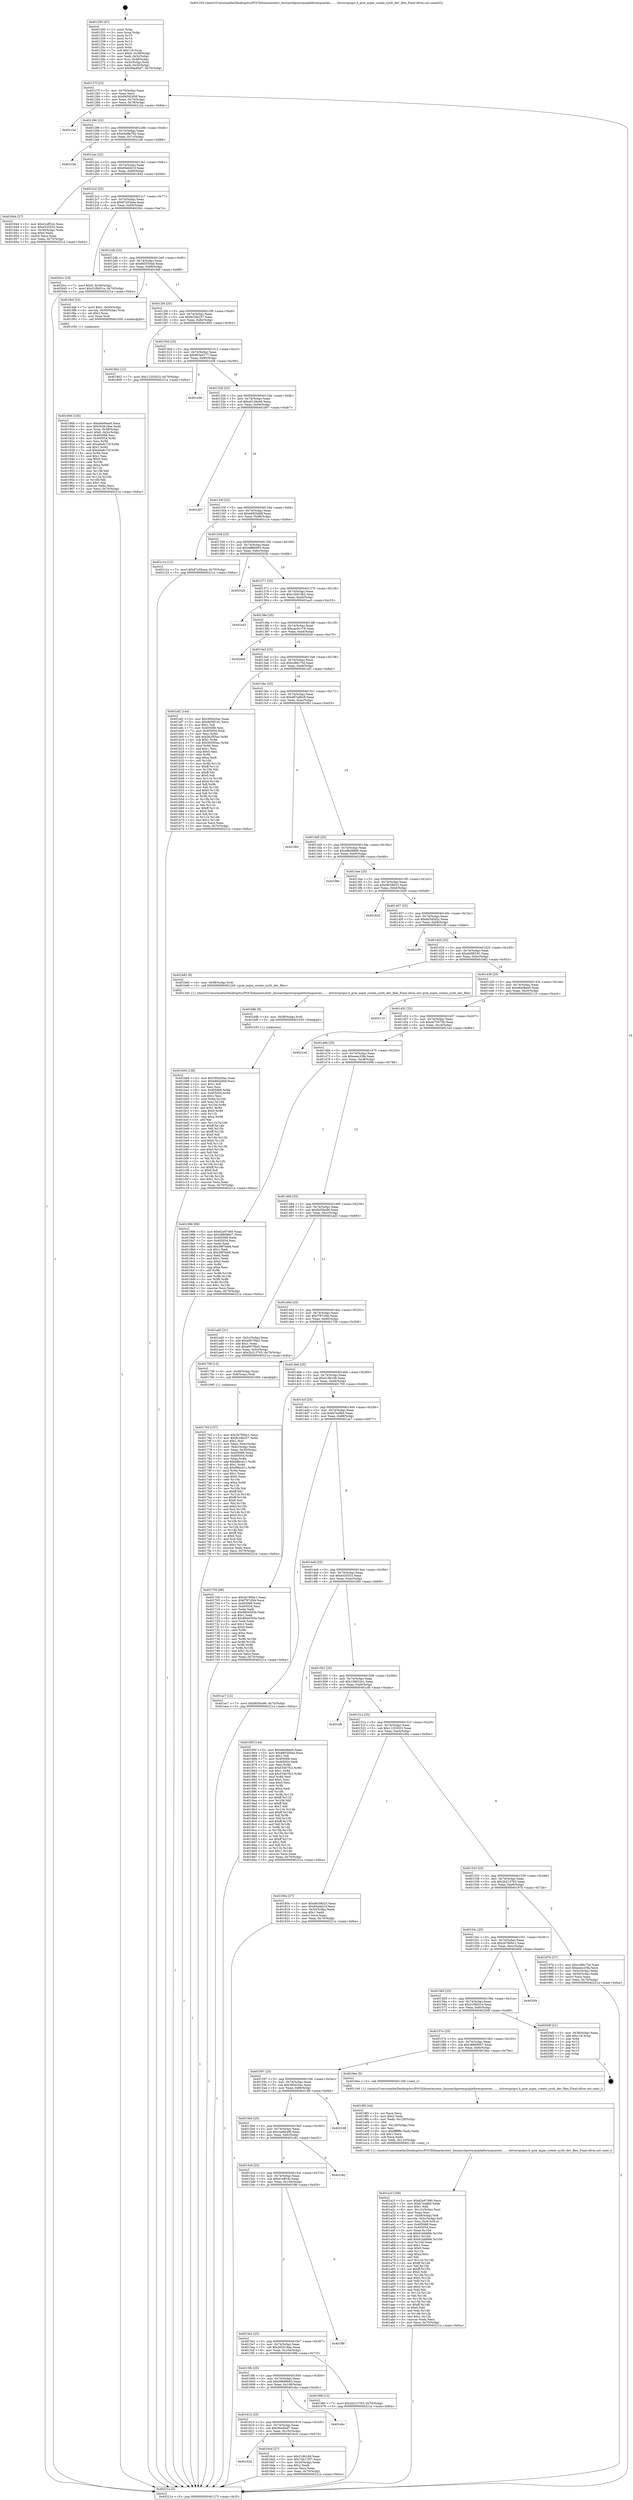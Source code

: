 digraph "0x401250" {
  label = "0x401250 (/mnt/c/Users/mathe/Desktop/tcc/POCII/binaries/extr_linuxarchpowerpcplatformspseries........driverspcipci.h_pcie_aspm_create_sysfs_dev_files_Final-ollvm.out::main(0))"
  labelloc = "t"
  node[shape=record]

  Entry [label="",width=0.3,height=0.3,shape=circle,fillcolor=black,style=filled]
  "0x40127f" [label="{
     0x40127f [23]\l
     | [instrs]\l
     &nbsp;&nbsp;0x40127f \<+3\>: mov -0x70(%rbp),%eax\l
     &nbsp;&nbsp;0x401282 \<+2\>: mov %eax,%ecx\l
     &nbsp;&nbsp;0x401284 \<+6\>: sub $0x84592458,%ecx\l
     &nbsp;&nbsp;0x40128a \<+3\>: mov %eax,-0x74(%rbp)\l
     &nbsp;&nbsp;0x40128d \<+3\>: mov %ecx,-0x78(%rbp)\l
     &nbsp;&nbsp;0x401290 \<+6\>: je 0000000000401c2a \<main+0x9da\>\l
  }"]
  "0x401c2a" [label="{
     0x401c2a\l
  }", style=dashed]
  "0x401296" [label="{
     0x401296 [22]\l
     | [instrs]\l
     &nbsp;&nbsp;0x401296 \<+5\>: jmp 000000000040129b \<main+0x4b\>\l
     &nbsp;&nbsp;0x40129b \<+3\>: mov -0x74(%rbp),%eax\l
     &nbsp;&nbsp;0x40129e \<+5\>: sub $0x84d8e762,%eax\l
     &nbsp;&nbsp;0x4012a3 \<+3\>: mov %eax,-0x7c(%rbp)\l
     &nbsp;&nbsp;0x4012a6 \<+6\>: je 00000000004021b6 \<main+0xf66\>\l
  }"]
  Exit [label="",width=0.3,height=0.3,shape=circle,fillcolor=black,style=filled,peripheries=2]
  "0x4021b6" [label="{
     0x4021b6\l
  }", style=dashed]
  "0x4012ac" [label="{
     0x4012ac [22]\l
     | [instrs]\l
     &nbsp;&nbsp;0x4012ac \<+5\>: jmp 00000000004012b1 \<main+0x61\>\l
     &nbsp;&nbsp;0x4012b1 \<+3\>: mov -0x74(%rbp),%eax\l
     &nbsp;&nbsp;0x4012b4 \<+5\>: sub $0x85edd21f,%eax\l
     &nbsp;&nbsp;0x4012b9 \<+3\>: mov %eax,-0x80(%rbp)\l
     &nbsp;&nbsp;0x4012bc \<+6\>: je 0000000000401844 \<main+0x5f4\>\l
  }"]
  "0x401b94" [label="{
     0x401b94 [138]\l
     | [instrs]\l
     &nbsp;&nbsp;0x401b94 \<+5\>: mov $0x395e20ac,%eax\l
     &nbsp;&nbsp;0x401b99 \<+5\>: mov $0xb682b8df,%ecx\l
     &nbsp;&nbsp;0x401b9e \<+2\>: mov $0x1,%dl\l
     &nbsp;&nbsp;0x401ba0 \<+2\>: xor %esi,%esi\l
     &nbsp;&nbsp;0x401ba2 \<+8\>: mov 0x405068,%r8d\l
     &nbsp;&nbsp;0x401baa \<+8\>: mov 0x405054,%r9d\l
     &nbsp;&nbsp;0x401bb2 \<+3\>: sub $0x1,%esi\l
     &nbsp;&nbsp;0x401bb5 \<+3\>: mov %r8d,%r10d\l
     &nbsp;&nbsp;0x401bb8 \<+3\>: add %esi,%r10d\l
     &nbsp;&nbsp;0x401bbb \<+4\>: imul %r10d,%r8d\l
     &nbsp;&nbsp;0x401bbf \<+4\>: and $0x1,%r8d\l
     &nbsp;&nbsp;0x401bc3 \<+4\>: cmp $0x0,%r8d\l
     &nbsp;&nbsp;0x401bc7 \<+4\>: sete %r11b\l
     &nbsp;&nbsp;0x401bcb \<+4\>: cmp $0xa,%r9d\l
     &nbsp;&nbsp;0x401bcf \<+3\>: setl %bl\l
     &nbsp;&nbsp;0x401bd2 \<+3\>: mov %r11b,%r14b\l
     &nbsp;&nbsp;0x401bd5 \<+4\>: xor $0xff,%r14b\l
     &nbsp;&nbsp;0x401bd9 \<+3\>: mov %bl,%r15b\l
     &nbsp;&nbsp;0x401bdc \<+4\>: xor $0xff,%r15b\l
     &nbsp;&nbsp;0x401be0 \<+3\>: xor $0x0,%dl\l
     &nbsp;&nbsp;0x401be3 \<+3\>: mov %r14b,%r12b\l
     &nbsp;&nbsp;0x401be6 \<+4\>: and $0x0,%r12b\l
     &nbsp;&nbsp;0x401bea \<+3\>: and %dl,%r11b\l
     &nbsp;&nbsp;0x401bed \<+3\>: mov %r15b,%r13b\l
     &nbsp;&nbsp;0x401bf0 \<+4\>: and $0x0,%r13b\l
     &nbsp;&nbsp;0x401bf4 \<+2\>: and %dl,%bl\l
     &nbsp;&nbsp;0x401bf6 \<+3\>: or %r11b,%r12b\l
     &nbsp;&nbsp;0x401bf9 \<+3\>: or %bl,%r13b\l
     &nbsp;&nbsp;0x401bfc \<+3\>: xor %r13b,%r12b\l
     &nbsp;&nbsp;0x401bff \<+3\>: or %r15b,%r14b\l
     &nbsp;&nbsp;0x401c02 \<+4\>: xor $0xff,%r14b\l
     &nbsp;&nbsp;0x401c06 \<+3\>: or $0x0,%dl\l
     &nbsp;&nbsp;0x401c09 \<+3\>: and %dl,%r14b\l
     &nbsp;&nbsp;0x401c0c \<+3\>: or %r14b,%r12b\l
     &nbsp;&nbsp;0x401c0f \<+4\>: test $0x1,%r12b\l
     &nbsp;&nbsp;0x401c13 \<+3\>: cmovne %ecx,%eax\l
     &nbsp;&nbsp;0x401c16 \<+3\>: mov %eax,-0x70(%rbp)\l
     &nbsp;&nbsp;0x401c19 \<+5\>: jmp 000000000040221a \<main+0xfca\>\l
  }"]
  "0x401844" [label="{
     0x401844 [27]\l
     | [instrs]\l
     &nbsp;&nbsp;0x401844 \<+5\>: mov $0x41eff1dc,%eax\l
     &nbsp;&nbsp;0x401849 \<+5\>: mov $0xe535553,%ecx\l
     &nbsp;&nbsp;0x40184e \<+3\>: mov -0x30(%rbp),%edx\l
     &nbsp;&nbsp;0x401851 \<+3\>: cmp $0x0,%edx\l
     &nbsp;&nbsp;0x401854 \<+3\>: cmove %ecx,%eax\l
     &nbsp;&nbsp;0x401857 \<+3\>: mov %eax,-0x70(%rbp)\l
     &nbsp;&nbsp;0x40185a \<+5\>: jmp 000000000040221a \<main+0xfca\>\l
  }"]
  "0x4012c2" [label="{
     0x4012c2 [25]\l
     | [instrs]\l
     &nbsp;&nbsp;0x4012c2 \<+5\>: jmp 00000000004012c7 \<main+0x77\>\l
     &nbsp;&nbsp;0x4012c7 \<+3\>: mov -0x74(%rbp),%eax\l
     &nbsp;&nbsp;0x4012ca \<+5\>: sub $0x87a55aea,%eax\l
     &nbsp;&nbsp;0x4012cf \<+6\>: mov %eax,-0x84(%rbp)\l
     &nbsp;&nbsp;0x4012d5 \<+6\>: je 00000000004020cc \<main+0xe7c\>\l
  }"]
  "0x401b8b" [label="{
     0x401b8b [9]\l
     | [instrs]\l
     &nbsp;&nbsp;0x401b8b \<+4\>: mov -0x58(%rbp),%rdi\l
     &nbsp;&nbsp;0x401b8f \<+5\>: call 0000000000401030 \<free@plt\>\l
     | [calls]\l
     &nbsp;&nbsp;0x401030 \{1\} (unknown)\l
  }"]
  "0x4020cc" [label="{
     0x4020cc [19]\l
     | [instrs]\l
     &nbsp;&nbsp;0x4020cc \<+7\>: movl $0x0,-0x38(%rbp)\l
     &nbsp;&nbsp;0x4020d3 \<+7\>: movl $0x31f9d31e,-0x70(%rbp)\l
     &nbsp;&nbsp;0x4020da \<+5\>: jmp 000000000040221a \<main+0xfca\>\l
  }"]
  "0x4012db" [label="{
     0x4012db [25]\l
     | [instrs]\l
     &nbsp;&nbsp;0x4012db \<+5\>: jmp 00000000004012e0 \<main+0x90\>\l
     &nbsp;&nbsp;0x4012e0 \<+3\>: mov -0x74(%rbp),%eax\l
     &nbsp;&nbsp;0x4012e3 \<+5\>: sub $0x885550ad,%eax\l
     &nbsp;&nbsp;0x4012e8 \<+6\>: mov %eax,-0x88(%rbp)\l
     &nbsp;&nbsp;0x4012ee \<+6\>: je 00000000004018ef \<main+0x69f\>\l
  }"]
  "0x401a1f" [label="{
     0x401a1f [168]\l
     | [instrs]\l
     &nbsp;&nbsp;0x401a1f \<+5\>: mov $0x62e97460,%ecx\l
     &nbsp;&nbsp;0x401a24 \<+5\>: mov $0xb7ea8b0,%edx\l
     &nbsp;&nbsp;0x401a29 \<+3\>: mov $0x1,%dil\l
     &nbsp;&nbsp;0x401a2c \<+6\>: mov -0x12c(%rbp),%esi\l
     &nbsp;&nbsp;0x401a32 \<+3\>: imul %eax,%esi\l
     &nbsp;&nbsp;0x401a35 \<+4\>: mov -0x58(%rbp),%r8\l
     &nbsp;&nbsp;0x401a39 \<+4\>: movslq -0x5c(%rbp),%r9\l
     &nbsp;&nbsp;0x401a3d \<+4\>: mov %esi,(%r8,%r9,4)\l
     &nbsp;&nbsp;0x401a41 \<+7\>: mov 0x405068,%eax\l
     &nbsp;&nbsp;0x401a48 \<+7\>: mov 0x405054,%esi\l
     &nbsp;&nbsp;0x401a4f \<+3\>: mov %eax,%r10d\l
     &nbsp;&nbsp;0x401a52 \<+7\>: sub $0x61bbfd6b,%r10d\l
     &nbsp;&nbsp;0x401a59 \<+4\>: sub $0x1,%r10d\l
     &nbsp;&nbsp;0x401a5d \<+7\>: add $0x61bbfd6b,%r10d\l
     &nbsp;&nbsp;0x401a64 \<+4\>: imul %r10d,%eax\l
     &nbsp;&nbsp;0x401a68 \<+3\>: and $0x1,%eax\l
     &nbsp;&nbsp;0x401a6b \<+3\>: cmp $0x0,%eax\l
     &nbsp;&nbsp;0x401a6e \<+4\>: sete %r11b\l
     &nbsp;&nbsp;0x401a72 \<+3\>: cmp $0xa,%esi\l
     &nbsp;&nbsp;0x401a75 \<+3\>: setl %bl\l
     &nbsp;&nbsp;0x401a78 \<+3\>: mov %r11b,%r14b\l
     &nbsp;&nbsp;0x401a7b \<+4\>: xor $0xff,%r14b\l
     &nbsp;&nbsp;0x401a7f \<+3\>: mov %bl,%r15b\l
     &nbsp;&nbsp;0x401a82 \<+4\>: xor $0xff,%r15b\l
     &nbsp;&nbsp;0x401a86 \<+4\>: xor $0x0,%dil\l
     &nbsp;&nbsp;0x401a8a \<+3\>: mov %r14b,%r12b\l
     &nbsp;&nbsp;0x401a8d \<+4\>: and $0x0,%r12b\l
     &nbsp;&nbsp;0x401a91 \<+3\>: and %dil,%r11b\l
     &nbsp;&nbsp;0x401a94 \<+3\>: mov %r15b,%r13b\l
     &nbsp;&nbsp;0x401a97 \<+4\>: and $0x0,%r13b\l
     &nbsp;&nbsp;0x401a9b \<+3\>: and %dil,%bl\l
     &nbsp;&nbsp;0x401a9e \<+3\>: or %r11b,%r12b\l
     &nbsp;&nbsp;0x401aa1 \<+3\>: or %bl,%r13b\l
     &nbsp;&nbsp;0x401aa4 \<+3\>: xor %r13b,%r12b\l
     &nbsp;&nbsp;0x401aa7 \<+3\>: or %r15b,%r14b\l
     &nbsp;&nbsp;0x401aaa \<+4\>: xor $0xff,%r14b\l
     &nbsp;&nbsp;0x401aae \<+4\>: or $0x0,%dil\l
     &nbsp;&nbsp;0x401ab2 \<+3\>: and %dil,%r14b\l
     &nbsp;&nbsp;0x401ab5 \<+3\>: or %r14b,%r12b\l
     &nbsp;&nbsp;0x401ab8 \<+4\>: test $0x1,%r12b\l
     &nbsp;&nbsp;0x401abc \<+3\>: cmovne %edx,%ecx\l
     &nbsp;&nbsp;0x401abf \<+3\>: mov %ecx,-0x70(%rbp)\l
     &nbsp;&nbsp;0x401ac2 \<+5\>: jmp 000000000040221a \<main+0xfca\>\l
  }"]
  "0x4018ef" [label="{
     0x4018ef [23]\l
     | [instrs]\l
     &nbsp;&nbsp;0x4018ef \<+7\>: movl $0x1,-0x50(%rbp)\l
     &nbsp;&nbsp;0x4018f6 \<+4\>: movslq -0x50(%rbp),%rax\l
     &nbsp;&nbsp;0x4018fa \<+4\>: shl $0x2,%rax\l
     &nbsp;&nbsp;0x4018fe \<+3\>: mov %rax,%rdi\l
     &nbsp;&nbsp;0x401901 \<+5\>: call 0000000000401050 \<malloc@plt\>\l
     | [calls]\l
     &nbsp;&nbsp;0x401050 \{1\} (unknown)\l
  }"]
  "0x4012f4" [label="{
     0x4012f4 [25]\l
     | [instrs]\l
     &nbsp;&nbsp;0x4012f4 \<+5\>: jmp 00000000004012f9 \<main+0xa9\>\l
     &nbsp;&nbsp;0x4012f9 \<+3\>: mov -0x74(%rbp),%eax\l
     &nbsp;&nbsp;0x4012fc \<+5\>: sub $0x8c28e257,%eax\l
     &nbsp;&nbsp;0x401301 \<+6\>: mov %eax,-0x8c(%rbp)\l
     &nbsp;&nbsp;0x401307 \<+6\>: je 0000000000401802 \<main+0x5b2\>\l
  }"]
  "0x4019f3" [label="{
     0x4019f3 [44]\l
     | [instrs]\l
     &nbsp;&nbsp;0x4019f3 \<+2\>: xor %ecx,%ecx\l
     &nbsp;&nbsp;0x4019f5 \<+5\>: mov $0x2,%edx\l
     &nbsp;&nbsp;0x4019fa \<+6\>: mov %edx,-0x128(%rbp)\l
     &nbsp;&nbsp;0x401a00 \<+1\>: cltd\l
     &nbsp;&nbsp;0x401a01 \<+6\>: mov -0x128(%rbp),%esi\l
     &nbsp;&nbsp;0x401a07 \<+2\>: idiv %esi\l
     &nbsp;&nbsp;0x401a09 \<+6\>: imul $0xfffffffe,%edx,%edx\l
     &nbsp;&nbsp;0x401a0f \<+3\>: sub $0x1,%ecx\l
     &nbsp;&nbsp;0x401a12 \<+2\>: sub %ecx,%edx\l
     &nbsp;&nbsp;0x401a14 \<+6\>: mov %edx,-0x12c(%rbp)\l
     &nbsp;&nbsp;0x401a1a \<+5\>: call 0000000000401160 \<next_i\>\l
     | [calls]\l
     &nbsp;&nbsp;0x401160 \{1\} (/mnt/c/Users/mathe/Desktop/tcc/POCII/binaries/extr_linuxarchpowerpcplatformspseries........driverspcipci.h_pcie_aspm_create_sysfs_dev_files_Final-ollvm.out::next_i)\l
  }"]
  "0x401802" [label="{
     0x401802 [12]\l
     | [instrs]\l
     &nbsp;&nbsp;0x401802 \<+7\>: movl $0x11203023,-0x70(%rbp)\l
     &nbsp;&nbsp;0x401809 \<+5\>: jmp 000000000040221a \<main+0xfca\>\l
  }"]
  "0x40130d" [label="{
     0x40130d [25]\l
     | [instrs]\l
     &nbsp;&nbsp;0x40130d \<+5\>: jmp 0000000000401312 \<main+0xc2\>\l
     &nbsp;&nbsp;0x401312 \<+3\>: mov -0x74(%rbp),%eax\l
     &nbsp;&nbsp;0x401315 \<+5\>: sub $0x903a0177,%eax\l
     &nbsp;&nbsp;0x40131a \<+6\>: mov %eax,-0x90(%rbp)\l
     &nbsp;&nbsp;0x401320 \<+6\>: je 0000000000401e56 \<main+0xc06\>\l
  }"]
  "0x401906" [label="{
     0x401906 [105]\l
     | [instrs]\l
     &nbsp;&nbsp;0x401906 \<+5\>: mov $0xe6e06ee0,%ecx\l
     &nbsp;&nbsp;0x40190b \<+5\>: mov $0x502b18ee,%edx\l
     &nbsp;&nbsp;0x401910 \<+4\>: mov %rax,-0x58(%rbp)\l
     &nbsp;&nbsp;0x401914 \<+7\>: movl $0x0,-0x5c(%rbp)\l
     &nbsp;&nbsp;0x40191b \<+7\>: mov 0x405068,%esi\l
     &nbsp;&nbsp;0x401922 \<+8\>: mov 0x405054,%r8d\l
     &nbsp;&nbsp;0x40192a \<+3\>: mov %esi,%r9d\l
     &nbsp;&nbsp;0x40192d \<+7\>: add $0xa0e6c72f,%r9d\l
     &nbsp;&nbsp;0x401934 \<+4\>: sub $0x1,%r9d\l
     &nbsp;&nbsp;0x401938 \<+7\>: sub $0xa0e6c72f,%r9d\l
     &nbsp;&nbsp;0x40193f \<+4\>: imul %r9d,%esi\l
     &nbsp;&nbsp;0x401943 \<+3\>: and $0x1,%esi\l
     &nbsp;&nbsp;0x401946 \<+3\>: cmp $0x0,%esi\l
     &nbsp;&nbsp;0x401949 \<+4\>: sete %r10b\l
     &nbsp;&nbsp;0x40194d \<+4\>: cmp $0xa,%r8d\l
     &nbsp;&nbsp;0x401951 \<+4\>: setl %r11b\l
     &nbsp;&nbsp;0x401955 \<+3\>: mov %r10b,%bl\l
     &nbsp;&nbsp;0x401958 \<+3\>: and %r11b,%bl\l
     &nbsp;&nbsp;0x40195b \<+3\>: xor %r11b,%r10b\l
     &nbsp;&nbsp;0x40195e \<+3\>: or %r10b,%bl\l
     &nbsp;&nbsp;0x401961 \<+3\>: test $0x1,%bl\l
     &nbsp;&nbsp;0x401964 \<+3\>: cmovne %edx,%ecx\l
     &nbsp;&nbsp;0x401967 \<+3\>: mov %ecx,-0x70(%rbp)\l
     &nbsp;&nbsp;0x40196a \<+5\>: jmp 000000000040221a \<main+0xfca\>\l
  }"]
  "0x401e56" [label="{
     0x401e56\l
  }", style=dashed]
  "0x401326" [label="{
     0x401326 [25]\l
     | [instrs]\l
     &nbsp;&nbsp;0x401326 \<+5\>: jmp 000000000040132b \<main+0xdb\>\l
     &nbsp;&nbsp;0x40132b \<+3\>: mov -0x74(%rbp),%eax\l
     &nbsp;&nbsp;0x40132e \<+5\>: sub $0xa0136e46,%eax\l
     &nbsp;&nbsp;0x401333 \<+6\>: mov %eax,-0x94(%rbp)\l
     &nbsp;&nbsp;0x401339 \<+6\>: je 0000000000401d07 \<main+0xab7\>\l
  }"]
  "0x401765" [label="{
     0x401765 [157]\l
     | [instrs]\l
     &nbsp;&nbsp;0x401765 \<+5\>: mov $0x2b780bc1,%ecx\l
     &nbsp;&nbsp;0x40176a \<+5\>: mov $0x8c28e257,%edx\l
     &nbsp;&nbsp;0x40176f \<+3\>: mov $0x1,%sil\l
     &nbsp;&nbsp;0x401772 \<+3\>: mov %eax,-0x4c(%rbp)\l
     &nbsp;&nbsp;0x401775 \<+3\>: mov -0x4c(%rbp),%eax\l
     &nbsp;&nbsp;0x401778 \<+3\>: mov %eax,-0x30(%rbp)\l
     &nbsp;&nbsp;0x40177b \<+7\>: mov 0x405068,%eax\l
     &nbsp;&nbsp;0x401782 \<+8\>: mov 0x405054,%r8d\l
     &nbsp;&nbsp;0x40178a \<+3\>: mov %eax,%r9d\l
     &nbsp;&nbsp;0x40178d \<+7\>: add $0x98bcd11,%r9d\l
     &nbsp;&nbsp;0x401794 \<+4\>: sub $0x1,%r9d\l
     &nbsp;&nbsp;0x401798 \<+7\>: sub $0x98bcd11,%r9d\l
     &nbsp;&nbsp;0x40179f \<+4\>: imul %r9d,%eax\l
     &nbsp;&nbsp;0x4017a3 \<+3\>: and $0x1,%eax\l
     &nbsp;&nbsp;0x4017a6 \<+3\>: cmp $0x0,%eax\l
     &nbsp;&nbsp;0x4017a9 \<+4\>: sete %r10b\l
     &nbsp;&nbsp;0x4017ad \<+4\>: cmp $0xa,%r8d\l
     &nbsp;&nbsp;0x4017b1 \<+4\>: setl %r11b\l
     &nbsp;&nbsp;0x4017b5 \<+3\>: mov %r10b,%bl\l
     &nbsp;&nbsp;0x4017b8 \<+3\>: xor $0xff,%bl\l
     &nbsp;&nbsp;0x4017bb \<+3\>: mov %r11b,%r14b\l
     &nbsp;&nbsp;0x4017be \<+4\>: xor $0xff,%r14b\l
     &nbsp;&nbsp;0x4017c2 \<+4\>: xor $0x0,%sil\l
     &nbsp;&nbsp;0x4017c6 \<+3\>: mov %bl,%r15b\l
     &nbsp;&nbsp;0x4017c9 \<+4\>: and $0x0,%r15b\l
     &nbsp;&nbsp;0x4017cd \<+3\>: and %sil,%r10b\l
     &nbsp;&nbsp;0x4017d0 \<+3\>: mov %r14b,%r12b\l
     &nbsp;&nbsp;0x4017d3 \<+4\>: and $0x0,%r12b\l
     &nbsp;&nbsp;0x4017d7 \<+3\>: and %sil,%r11b\l
     &nbsp;&nbsp;0x4017da \<+3\>: or %r10b,%r15b\l
     &nbsp;&nbsp;0x4017dd \<+3\>: or %r11b,%r12b\l
     &nbsp;&nbsp;0x4017e0 \<+3\>: xor %r12b,%r15b\l
     &nbsp;&nbsp;0x4017e3 \<+3\>: or %r14b,%bl\l
     &nbsp;&nbsp;0x4017e6 \<+3\>: xor $0xff,%bl\l
     &nbsp;&nbsp;0x4017e9 \<+4\>: or $0x0,%sil\l
     &nbsp;&nbsp;0x4017ed \<+3\>: and %sil,%bl\l
     &nbsp;&nbsp;0x4017f0 \<+3\>: or %bl,%r15b\l
     &nbsp;&nbsp;0x4017f3 \<+4\>: test $0x1,%r15b\l
     &nbsp;&nbsp;0x4017f7 \<+3\>: cmovne %edx,%ecx\l
     &nbsp;&nbsp;0x4017fa \<+3\>: mov %ecx,-0x70(%rbp)\l
     &nbsp;&nbsp;0x4017fd \<+5\>: jmp 000000000040221a \<main+0xfca\>\l
  }"]
  "0x401d07" [label="{
     0x401d07\l
  }", style=dashed]
  "0x40133f" [label="{
     0x40133f [25]\l
     | [instrs]\l
     &nbsp;&nbsp;0x40133f \<+5\>: jmp 0000000000401344 \<main+0xf4\>\l
     &nbsp;&nbsp;0x401344 \<+3\>: mov -0x74(%rbp),%eax\l
     &nbsp;&nbsp;0x401347 \<+5\>: sub $0xb682b8df,%eax\l
     &nbsp;&nbsp;0x40134c \<+6\>: mov %eax,-0x98(%rbp)\l
     &nbsp;&nbsp;0x401352 \<+6\>: je 0000000000401c1e \<main+0x9ce\>\l
  }"]
  "0x401250" [label="{
     0x401250 [47]\l
     | [instrs]\l
     &nbsp;&nbsp;0x401250 \<+1\>: push %rbp\l
     &nbsp;&nbsp;0x401251 \<+3\>: mov %rsp,%rbp\l
     &nbsp;&nbsp;0x401254 \<+2\>: push %r15\l
     &nbsp;&nbsp;0x401256 \<+2\>: push %r14\l
     &nbsp;&nbsp;0x401258 \<+2\>: push %r13\l
     &nbsp;&nbsp;0x40125a \<+2\>: push %r12\l
     &nbsp;&nbsp;0x40125c \<+1\>: push %rbx\l
     &nbsp;&nbsp;0x40125d \<+7\>: sub $0x118,%rsp\l
     &nbsp;&nbsp;0x401264 \<+7\>: movl $0x0,-0x38(%rbp)\l
     &nbsp;&nbsp;0x40126b \<+3\>: mov %edi,-0x3c(%rbp)\l
     &nbsp;&nbsp;0x40126e \<+4\>: mov %rsi,-0x48(%rbp)\l
     &nbsp;&nbsp;0x401272 \<+3\>: mov -0x3c(%rbp),%edi\l
     &nbsp;&nbsp;0x401275 \<+3\>: mov %edi,-0x34(%rbp)\l
     &nbsp;&nbsp;0x401278 \<+7\>: movl $0x56ad0af7,-0x70(%rbp)\l
  }"]
  "0x401c1e" [label="{
     0x401c1e [12]\l
     | [instrs]\l
     &nbsp;&nbsp;0x401c1e \<+7\>: movl $0x87a55aea,-0x70(%rbp)\l
     &nbsp;&nbsp;0x401c25 \<+5\>: jmp 000000000040221a \<main+0xfca\>\l
  }"]
  "0x401358" [label="{
     0x401358 [25]\l
     | [instrs]\l
     &nbsp;&nbsp;0x401358 \<+5\>: jmp 000000000040135d \<main+0x10d\>\l
     &nbsp;&nbsp;0x40135d \<+3\>: mov -0x74(%rbp),%eax\l
     &nbsp;&nbsp;0x401360 \<+5\>: sub $0xb8f66905,%eax\l
     &nbsp;&nbsp;0x401365 \<+6\>: mov %eax,-0x9c(%rbp)\l
     &nbsp;&nbsp;0x40136b \<+6\>: je 000000000040202b \<main+0xddb\>\l
  }"]
  "0x40221a" [label="{
     0x40221a [5]\l
     | [instrs]\l
     &nbsp;&nbsp;0x40221a \<+5\>: jmp 000000000040127f \<main+0x2f\>\l
  }"]
  "0x40202b" [label="{
     0x40202b\l
  }", style=dashed]
  "0x401371" [label="{
     0x401371 [25]\l
     | [instrs]\l
     &nbsp;&nbsp;0x401371 \<+5\>: jmp 0000000000401376 \<main+0x126\>\l
     &nbsp;&nbsp;0x401376 \<+3\>: mov -0x74(%rbp),%eax\l
     &nbsp;&nbsp;0x401379 \<+5\>: sub $0xc34915b2,%eax\l
     &nbsp;&nbsp;0x40137e \<+6\>: mov %eax,-0xa0(%rbp)\l
     &nbsp;&nbsp;0x401384 \<+6\>: je 0000000000401ea3 \<main+0xc53\>\l
  }"]
  "0x40162d" [label="{
     0x40162d\l
  }", style=dashed]
  "0x401ea3" [label="{
     0x401ea3\l
  }", style=dashed]
  "0x40138a" [label="{
     0x40138a [25]\l
     | [instrs]\l
     &nbsp;&nbsp;0x40138a \<+5\>: jmp 000000000040138f \<main+0x13f\>\l
     &nbsp;&nbsp;0x40138f \<+3\>: mov -0x74(%rbp),%eax\l
     &nbsp;&nbsp;0x401392 \<+5\>: sub $0xcac91c78,%eax\l
     &nbsp;&nbsp;0x401397 \<+6\>: mov %eax,-0xa4(%rbp)\l
     &nbsp;&nbsp;0x40139d \<+6\>: je 00000000004020c0 \<main+0xe70\>\l
  }"]
  "0x4016cd" [label="{
     0x4016cd [27]\l
     | [instrs]\l
     &nbsp;&nbsp;0x4016cd \<+5\>: mov $0x518b168,%eax\l
     &nbsp;&nbsp;0x4016d2 \<+5\>: mov $0x74b17f37,%ecx\l
     &nbsp;&nbsp;0x4016d7 \<+3\>: mov -0x34(%rbp),%edx\l
     &nbsp;&nbsp;0x4016da \<+3\>: cmp $0x2,%edx\l
     &nbsp;&nbsp;0x4016dd \<+3\>: cmovne %ecx,%eax\l
     &nbsp;&nbsp;0x4016e0 \<+3\>: mov %eax,-0x70(%rbp)\l
     &nbsp;&nbsp;0x4016e3 \<+5\>: jmp 000000000040221a \<main+0xfca\>\l
  }"]
  "0x4020c0" [label="{
     0x4020c0\l
  }", style=dashed]
  "0x4013a3" [label="{
     0x4013a3 [25]\l
     | [instrs]\l
     &nbsp;&nbsp;0x4013a3 \<+5\>: jmp 00000000004013a8 \<main+0x158\>\l
     &nbsp;&nbsp;0x4013a8 \<+3\>: mov -0x74(%rbp),%eax\l
     &nbsp;&nbsp;0x4013ab \<+5\>: sub $0xcc86c75d,%eax\l
     &nbsp;&nbsp;0x4013b0 \<+6\>: mov %eax,-0xa8(%rbp)\l
     &nbsp;&nbsp;0x4013b6 \<+6\>: je 0000000000401af2 \<main+0x8a2\>\l
  }"]
  "0x401614" [label="{
     0x401614 [25]\l
     | [instrs]\l
     &nbsp;&nbsp;0x401614 \<+5\>: jmp 0000000000401619 \<main+0x3c9\>\l
     &nbsp;&nbsp;0x401619 \<+3\>: mov -0x74(%rbp),%eax\l
     &nbsp;&nbsp;0x40161c \<+5\>: sub $0x56ad0af7,%eax\l
     &nbsp;&nbsp;0x401621 \<+6\>: mov %eax,-0x10c(%rbp)\l
     &nbsp;&nbsp;0x401627 \<+6\>: je 00000000004016cd \<main+0x47d\>\l
  }"]
  "0x401af2" [label="{
     0x401af2 [144]\l
     | [instrs]\l
     &nbsp;&nbsp;0x401af2 \<+5\>: mov $0x395e20ac,%eax\l
     &nbsp;&nbsp;0x401af7 \<+5\>: mov $0xde5f0191,%ecx\l
     &nbsp;&nbsp;0x401afc \<+2\>: mov $0x1,%dl\l
     &nbsp;&nbsp;0x401afe \<+7\>: mov 0x405068,%esi\l
     &nbsp;&nbsp;0x401b05 \<+7\>: mov 0x405054,%edi\l
     &nbsp;&nbsp;0x401b0c \<+3\>: mov %esi,%r8d\l
     &nbsp;&nbsp;0x401b0f \<+7\>: add $0x562f55ac,%r8d\l
     &nbsp;&nbsp;0x401b16 \<+4\>: sub $0x1,%r8d\l
     &nbsp;&nbsp;0x401b1a \<+7\>: sub $0x562f55ac,%r8d\l
     &nbsp;&nbsp;0x401b21 \<+4\>: imul %r8d,%esi\l
     &nbsp;&nbsp;0x401b25 \<+3\>: and $0x1,%esi\l
     &nbsp;&nbsp;0x401b28 \<+3\>: cmp $0x0,%esi\l
     &nbsp;&nbsp;0x401b2b \<+4\>: sete %r9b\l
     &nbsp;&nbsp;0x401b2f \<+3\>: cmp $0xa,%edi\l
     &nbsp;&nbsp;0x401b32 \<+4\>: setl %r10b\l
     &nbsp;&nbsp;0x401b36 \<+3\>: mov %r9b,%r11b\l
     &nbsp;&nbsp;0x401b39 \<+4\>: xor $0xff,%r11b\l
     &nbsp;&nbsp;0x401b3d \<+3\>: mov %r10b,%bl\l
     &nbsp;&nbsp;0x401b40 \<+3\>: xor $0xff,%bl\l
     &nbsp;&nbsp;0x401b43 \<+3\>: xor $0x0,%dl\l
     &nbsp;&nbsp;0x401b46 \<+3\>: mov %r11b,%r14b\l
     &nbsp;&nbsp;0x401b49 \<+4\>: and $0x0,%r14b\l
     &nbsp;&nbsp;0x401b4d \<+3\>: and %dl,%r9b\l
     &nbsp;&nbsp;0x401b50 \<+3\>: mov %bl,%r15b\l
     &nbsp;&nbsp;0x401b53 \<+4\>: and $0x0,%r15b\l
     &nbsp;&nbsp;0x401b57 \<+3\>: and %dl,%r10b\l
     &nbsp;&nbsp;0x401b5a \<+3\>: or %r9b,%r14b\l
     &nbsp;&nbsp;0x401b5d \<+3\>: or %r10b,%r15b\l
     &nbsp;&nbsp;0x401b60 \<+3\>: xor %r15b,%r14b\l
     &nbsp;&nbsp;0x401b63 \<+3\>: or %bl,%r11b\l
     &nbsp;&nbsp;0x401b66 \<+4\>: xor $0xff,%r11b\l
     &nbsp;&nbsp;0x401b6a \<+3\>: or $0x0,%dl\l
     &nbsp;&nbsp;0x401b6d \<+3\>: and %dl,%r11b\l
     &nbsp;&nbsp;0x401b70 \<+3\>: or %r11b,%r14b\l
     &nbsp;&nbsp;0x401b73 \<+4\>: test $0x1,%r14b\l
     &nbsp;&nbsp;0x401b77 \<+3\>: cmovne %ecx,%eax\l
     &nbsp;&nbsp;0x401b7a \<+3\>: mov %eax,-0x70(%rbp)\l
     &nbsp;&nbsp;0x401b7d \<+5\>: jmp 000000000040221a \<main+0xfca\>\l
  }"]
  "0x4013bc" [label="{
     0x4013bc [25]\l
     | [instrs]\l
     &nbsp;&nbsp;0x4013bc \<+5\>: jmp 00000000004013c1 \<main+0x171\>\l
     &nbsp;&nbsp;0x4013c1 \<+3\>: mov -0x74(%rbp),%eax\l
     &nbsp;&nbsp;0x4013c4 \<+5\>: sub $0xd87adb28,%eax\l
     &nbsp;&nbsp;0x4013c9 \<+6\>: mov %eax,-0xac(%rbp)\l
     &nbsp;&nbsp;0x4013cf \<+6\>: je 0000000000401f83 \<main+0xd33\>\l
  }"]
  "0x401ebc" [label="{
     0x401ebc\l
  }", style=dashed]
  "0x401f83" [label="{
     0x401f83\l
  }", style=dashed]
  "0x4013d5" [label="{
     0x4013d5 [25]\l
     | [instrs]\l
     &nbsp;&nbsp;0x4013d5 \<+5\>: jmp 00000000004013da \<main+0x18a\>\l
     &nbsp;&nbsp;0x4013da \<+3\>: mov -0x74(%rbp),%eax\l
     &nbsp;&nbsp;0x4013dd \<+5\>: sub $0xd9b08fd8,%eax\l
     &nbsp;&nbsp;0x4013e2 \<+6\>: mov %eax,-0xb0(%rbp)\l
     &nbsp;&nbsp;0x4013e8 \<+6\>: je 0000000000401f9b \<main+0xd4b\>\l
  }"]
  "0x4015fb" [label="{
     0x4015fb [25]\l
     | [instrs]\l
     &nbsp;&nbsp;0x4015fb \<+5\>: jmp 0000000000401600 \<main+0x3b0\>\l
     &nbsp;&nbsp;0x401600 \<+3\>: mov -0x74(%rbp),%eax\l
     &nbsp;&nbsp;0x401603 \<+5\>: sub $0x56699b93,%eax\l
     &nbsp;&nbsp;0x401608 \<+6\>: mov %eax,-0x108(%rbp)\l
     &nbsp;&nbsp;0x40160e \<+6\>: je 0000000000401ebc \<main+0xc6c\>\l
  }"]
  "0x401f9b" [label="{
     0x401f9b\l
  }", style=dashed]
  "0x4013ee" [label="{
     0x4013ee [25]\l
     | [instrs]\l
     &nbsp;&nbsp;0x4013ee \<+5\>: jmp 00000000004013f3 \<main+0x1a3\>\l
     &nbsp;&nbsp;0x4013f3 \<+3\>: mov -0x74(%rbp),%eax\l
     &nbsp;&nbsp;0x4013f6 \<+5\>: sub $0xd9c58e23,%eax\l
     &nbsp;&nbsp;0x4013fb \<+6\>: mov %eax,-0xb4(%rbp)\l
     &nbsp;&nbsp;0x401401 \<+6\>: je 0000000000401829 \<main+0x5d9\>\l
  }"]
  "0x40196f" [label="{
     0x40196f [12]\l
     | [instrs]\l
     &nbsp;&nbsp;0x40196f \<+7\>: movl $0x2b213763,-0x70(%rbp)\l
     &nbsp;&nbsp;0x401976 \<+5\>: jmp 000000000040221a \<main+0xfca\>\l
  }"]
  "0x401829" [label="{
     0x401829\l
  }", style=dashed]
  "0x401407" [label="{
     0x401407 [25]\l
     | [instrs]\l
     &nbsp;&nbsp;0x401407 \<+5\>: jmp 000000000040140c \<main+0x1bc\>\l
     &nbsp;&nbsp;0x40140c \<+3\>: mov -0x74(%rbp),%eax\l
     &nbsp;&nbsp;0x40140f \<+5\>: sub $0xdd340d2c,%eax\l
     &nbsp;&nbsp;0x401414 \<+6\>: mov %eax,-0xb8(%rbp)\l
     &nbsp;&nbsp;0x40141a \<+6\>: je 00000000004021f0 \<main+0xfa0\>\l
  }"]
  "0x4015e2" [label="{
     0x4015e2 [25]\l
     | [instrs]\l
     &nbsp;&nbsp;0x4015e2 \<+5\>: jmp 00000000004015e7 \<main+0x397\>\l
     &nbsp;&nbsp;0x4015e7 \<+3\>: mov -0x74(%rbp),%eax\l
     &nbsp;&nbsp;0x4015ea \<+5\>: sub $0x502b18ee,%eax\l
     &nbsp;&nbsp;0x4015ef \<+6\>: mov %eax,-0x104(%rbp)\l
     &nbsp;&nbsp;0x4015f5 \<+6\>: je 000000000040196f \<main+0x71f\>\l
  }"]
  "0x4021f0" [label="{
     0x4021f0\l
  }", style=dashed]
  "0x401420" [label="{
     0x401420 [25]\l
     | [instrs]\l
     &nbsp;&nbsp;0x401420 \<+5\>: jmp 0000000000401425 \<main+0x1d5\>\l
     &nbsp;&nbsp;0x401425 \<+3\>: mov -0x74(%rbp),%eax\l
     &nbsp;&nbsp;0x401428 \<+5\>: sub $0xde5f0191,%eax\l
     &nbsp;&nbsp;0x40142d \<+6\>: mov %eax,-0xbc(%rbp)\l
     &nbsp;&nbsp;0x401433 \<+6\>: je 0000000000401b82 \<main+0x932\>\l
  }"]
  "0x401f8f" [label="{
     0x401f8f\l
  }", style=dashed]
  "0x401b82" [label="{
     0x401b82 [9]\l
     | [instrs]\l
     &nbsp;&nbsp;0x401b82 \<+4\>: mov -0x58(%rbp),%rdi\l
     &nbsp;&nbsp;0x401b86 \<+5\>: call 0000000000401240 \<pcie_aspm_create_sysfs_dev_files\>\l
     | [calls]\l
     &nbsp;&nbsp;0x401240 \{1\} (/mnt/c/Users/mathe/Desktop/tcc/POCII/binaries/extr_linuxarchpowerpcplatformspseries........driverspcipci.h_pcie_aspm_create_sysfs_dev_files_Final-ollvm.out::pcie_aspm_create_sysfs_dev_files)\l
  }"]
  "0x401439" [label="{
     0x401439 [25]\l
     | [instrs]\l
     &nbsp;&nbsp;0x401439 \<+5\>: jmp 000000000040143e \<main+0x1ee\>\l
     &nbsp;&nbsp;0x40143e \<+3\>: mov -0x74(%rbp),%eax\l
     &nbsp;&nbsp;0x401441 \<+5\>: sub $0xe6e06ee0,%eax\l
     &nbsp;&nbsp;0x401446 \<+6\>: mov %eax,-0xc0(%rbp)\l
     &nbsp;&nbsp;0x40144c \<+6\>: je 0000000000402110 \<main+0xec0\>\l
  }"]
  "0x4015c9" [label="{
     0x4015c9 [25]\l
     | [instrs]\l
     &nbsp;&nbsp;0x4015c9 \<+5\>: jmp 00000000004015ce \<main+0x37e\>\l
     &nbsp;&nbsp;0x4015ce \<+3\>: mov -0x74(%rbp),%eax\l
     &nbsp;&nbsp;0x4015d1 \<+5\>: sub $0x41eff1dc,%eax\l
     &nbsp;&nbsp;0x4015d6 \<+6\>: mov %eax,-0x100(%rbp)\l
     &nbsp;&nbsp;0x4015dc \<+6\>: je 0000000000401f8f \<main+0xd3f\>\l
  }"]
  "0x402110" [label="{
     0x402110\l
  }", style=dashed]
  "0x401452" [label="{
     0x401452 [25]\l
     | [instrs]\l
     &nbsp;&nbsp;0x401452 \<+5\>: jmp 0000000000401457 \<main+0x207\>\l
     &nbsp;&nbsp;0x401457 \<+3\>: mov -0x74(%rbp),%eax\l
     &nbsp;&nbsp;0x40145a \<+5\>: sub $0xee70575b,%eax\l
     &nbsp;&nbsp;0x40145f \<+6\>: mov %eax,-0xc4(%rbp)\l
     &nbsp;&nbsp;0x401465 \<+6\>: je 00000000004021e4 \<main+0xf94\>\l
  }"]
  "0x401c82" [label="{
     0x401c82\l
  }", style=dashed]
  "0x4021e4" [label="{
     0x4021e4\l
  }", style=dashed]
  "0x40146b" [label="{
     0x40146b [25]\l
     | [instrs]\l
     &nbsp;&nbsp;0x40146b \<+5\>: jmp 0000000000401470 \<main+0x220\>\l
     &nbsp;&nbsp;0x401470 \<+3\>: mov -0x74(%rbp),%eax\l
     &nbsp;&nbsp;0x401473 \<+5\>: sub $0xeeec33fa,%eax\l
     &nbsp;&nbsp;0x401478 \<+6\>: mov %eax,-0xc8(%rbp)\l
     &nbsp;&nbsp;0x40147e \<+6\>: je 0000000000401996 \<main+0x746\>\l
  }"]
  "0x4015b0" [label="{
     0x4015b0 [25]\l
     | [instrs]\l
     &nbsp;&nbsp;0x4015b0 \<+5\>: jmp 00000000004015b5 \<main+0x365\>\l
     &nbsp;&nbsp;0x4015b5 \<+3\>: mov -0x74(%rbp),%eax\l
     &nbsp;&nbsp;0x4015b8 \<+5\>: sub $0x3ad6b4f6,%eax\l
     &nbsp;&nbsp;0x4015bd \<+6\>: mov %eax,-0xfc(%rbp)\l
     &nbsp;&nbsp;0x4015c3 \<+6\>: je 0000000000401c82 \<main+0xa32\>\l
  }"]
  "0x401996" [label="{
     0x401996 [88]\l
     | [instrs]\l
     &nbsp;&nbsp;0x401996 \<+5\>: mov $0x62e97460,%eax\l
     &nbsp;&nbsp;0x40199b \<+5\>: mov $0x38868607,%ecx\l
     &nbsp;&nbsp;0x4019a0 \<+7\>: mov 0x405068,%edx\l
     &nbsp;&nbsp;0x4019a7 \<+7\>: mov 0x405054,%esi\l
     &nbsp;&nbsp;0x4019ae \<+2\>: mov %edx,%edi\l
     &nbsp;&nbsp;0x4019b0 \<+6\>: add $0x38f7bfe8,%edi\l
     &nbsp;&nbsp;0x4019b6 \<+3\>: sub $0x1,%edi\l
     &nbsp;&nbsp;0x4019b9 \<+6\>: sub $0x38f7bfe8,%edi\l
     &nbsp;&nbsp;0x4019bf \<+3\>: imul %edi,%edx\l
     &nbsp;&nbsp;0x4019c2 \<+3\>: and $0x1,%edx\l
     &nbsp;&nbsp;0x4019c5 \<+3\>: cmp $0x0,%edx\l
     &nbsp;&nbsp;0x4019c8 \<+4\>: sete %r8b\l
     &nbsp;&nbsp;0x4019cc \<+3\>: cmp $0xa,%esi\l
     &nbsp;&nbsp;0x4019cf \<+4\>: setl %r9b\l
     &nbsp;&nbsp;0x4019d3 \<+3\>: mov %r8b,%r10b\l
     &nbsp;&nbsp;0x4019d6 \<+3\>: and %r9b,%r10b\l
     &nbsp;&nbsp;0x4019d9 \<+3\>: xor %r9b,%r8b\l
     &nbsp;&nbsp;0x4019dc \<+3\>: or %r8b,%r10b\l
     &nbsp;&nbsp;0x4019df \<+4\>: test $0x1,%r10b\l
     &nbsp;&nbsp;0x4019e3 \<+3\>: cmovne %ecx,%eax\l
     &nbsp;&nbsp;0x4019e6 \<+3\>: mov %eax,-0x70(%rbp)\l
     &nbsp;&nbsp;0x4019e9 \<+5\>: jmp 000000000040221a \<main+0xfca\>\l
  }"]
  "0x401484" [label="{
     0x401484 [25]\l
     | [instrs]\l
     &nbsp;&nbsp;0x401484 \<+5\>: jmp 0000000000401489 \<main+0x239\>\l
     &nbsp;&nbsp;0x401489 \<+3\>: mov -0x74(%rbp),%eax\l
     &nbsp;&nbsp;0x40148c \<+5\>: sub $0xf405bc86,%eax\l
     &nbsp;&nbsp;0x401491 \<+6\>: mov %eax,-0xcc(%rbp)\l
     &nbsp;&nbsp;0x401497 \<+6\>: je 0000000000401ad3 \<main+0x883\>\l
  }"]
  "0x402198" [label="{
     0x402198\l
  }", style=dashed]
  "0x401ad3" [label="{
     0x401ad3 [31]\l
     | [instrs]\l
     &nbsp;&nbsp;0x401ad3 \<+3\>: mov -0x5c(%rbp),%eax\l
     &nbsp;&nbsp;0x401ad6 \<+5\>: add $0xa907fda5,%eax\l
     &nbsp;&nbsp;0x401adb \<+3\>: add $0x1,%eax\l
     &nbsp;&nbsp;0x401ade \<+5\>: sub $0xa907fda5,%eax\l
     &nbsp;&nbsp;0x401ae3 \<+3\>: mov %eax,-0x5c(%rbp)\l
     &nbsp;&nbsp;0x401ae6 \<+7\>: movl $0x2b213763,-0x70(%rbp)\l
     &nbsp;&nbsp;0x401aed \<+5\>: jmp 000000000040221a \<main+0xfca\>\l
  }"]
  "0x40149d" [label="{
     0x40149d [25]\l
     | [instrs]\l
     &nbsp;&nbsp;0x40149d \<+5\>: jmp 00000000004014a2 \<main+0x252\>\l
     &nbsp;&nbsp;0x4014a2 \<+3\>: mov -0x74(%rbp),%eax\l
     &nbsp;&nbsp;0x4014a5 \<+5\>: sub $0xf797cf4b,%eax\l
     &nbsp;&nbsp;0x4014aa \<+6\>: mov %eax,-0xd0(%rbp)\l
     &nbsp;&nbsp;0x4014b0 \<+6\>: je 0000000000401758 \<main+0x508\>\l
  }"]
  "0x401597" [label="{
     0x401597 [25]\l
     | [instrs]\l
     &nbsp;&nbsp;0x401597 \<+5\>: jmp 000000000040159c \<main+0x34c\>\l
     &nbsp;&nbsp;0x40159c \<+3\>: mov -0x74(%rbp),%eax\l
     &nbsp;&nbsp;0x40159f \<+5\>: sub $0x395e20ac,%eax\l
     &nbsp;&nbsp;0x4015a4 \<+6\>: mov %eax,-0xf8(%rbp)\l
     &nbsp;&nbsp;0x4015aa \<+6\>: je 0000000000402198 \<main+0xf48\>\l
  }"]
  "0x401758" [label="{
     0x401758 [13]\l
     | [instrs]\l
     &nbsp;&nbsp;0x401758 \<+4\>: mov -0x48(%rbp),%rax\l
     &nbsp;&nbsp;0x40175c \<+4\>: mov 0x8(%rax),%rdi\l
     &nbsp;&nbsp;0x401760 \<+5\>: call 0000000000401060 \<atoi@plt\>\l
     | [calls]\l
     &nbsp;&nbsp;0x401060 \{1\} (unknown)\l
  }"]
  "0x4014b6" [label="{
     0x4014b6 [25]\l
     | [instrs]\l
     &nbsp;&nbsp;0x4014b6 \<+5\>: jmp 00000000004014bb \<main+0x26b\>\l
     &nbsp;&nbsp;0x4014bb \<+3\>: mov -0x74(%rbp),%eax\l
     &nbsp;&nbsp;0x4014be \<+5\>: sub $0x518b168,%eax\l
     &nbsp;&nbsp;0x4014c3 \<+6\>: mov %eax,-0xd4(%rbp)\l
     &nbsp;&nbsp;0x4014c9 \<+6\>: je 0000000000401700 \<main+0x4b0\>\l
  }"]
  "0x4019ee" [label="{
     0x4019ee [5]\l
     | [instrs]\l
     &nbsp;&nbsp;0x4019ee \<+5\>: call 0000000000401160 \<next_i\>\l
     | [calls]\l
     &nbsp;&nbsp;0x401160 \{1\} (/mnt/c/Users/mathe/Desktop/tcc/POCII/binaries/extr_linuxarchpowerpcplatformspseries........driverspcipci.h_pcie_aspm_create_sysfs_dev_files_Final-ollvm.out::next_i)\l
  }"]
  "0x401700" [label="{
     0x401700 [88]\l
     | [instrs]\l
     &nbsp;&nbsp;0x401700 \<+5\>: mov $0x2b780bc1,%eax\l
     &nbsp;&nbsp;0x401705 \<+5\>: mov $0xf797cf4b,%ecx\l
     &nbsp;&nbsp;0x40170a \<+7\>: mov 0x405068,%edx\l
     &nbsp;&nbsp;0x401711 \<+7\>: mov 0x405054,%esi\l
     &nbsp;&nbsp;0x401718 \<+2\>: mov %edx,%edi\l
     &nbsp;&nbsp;0x40171a \<+6\>: sub $0x88d4593e,%edi\l
     &nbsp;&nbsp;0x401720 \<+3\>: sub $0x1,%edi\l
     &nbsp;&nbsp;0x401723 \<+6\>: add $0x88d4593e,%edi\l
     &nbsp;&nbsp;0x401729 \<+3\>: imul %edi,%edx\l
     &nbsp;&nbsp;0x40172c \<+3\>: and $0x1,%edx\l
     &nbsp;&nbsp;0x40172f \<+3\>: cmp $0x0,%edx\l
     &nbsp;&nbsp;0x401732 \<+4\>: sete %r8b\l
     &nbsp;&nbsp;0x401736 \<+3\>: cmp $0xa,%esi\l
     &nbsp;&nbsp;0x401739 \<+4\>: setl %r9b\l
     &nbsp;&nbsp;0x40173d \<+3\>: mov %r8b,%r10b\l
     &nbsp;&nbsp;0x401740 \<+3\>: and %r9b,%r10b\l
     &nbsp;&nbsp;0x401743 \<+3\>: xor %r9b,%r8b\l
     &nbsp;&nbsp;0x401746 \<+3\>: or %r8b,%r10b\l
     &nbsp;&nbsp;0x401749 \<+4\>: test $0x1,%r10b\l
     &nbsp;&nbsp;0x40174d \<+3\>: cmovne %ecx,%eax\l
     &nbsp;&nbsp;0x401750 \<+3\>: mov %eax,-0x70(%rbp)\l
     &nbsp;&nbsp;0x401753 \<+5\>: jmp 000000000040221a \<main+0xfca\>\l
  }"]
  "0x4014cf" [label="{
     0x4014cf [25]\l
     | [instrs]\l
     &nbsp;&nbsp;0x4014cf \<+5\>: jmp 00000000004014d4 \<main+0x284\>\l
     &nbsp;&nbsp;0x4014d4 \<+3\>: mov -0x74(%rbp),%eax\l
     &nbsp;&nbsp;0x4014d7 \<+5\>: sub $0xb7ea8b0,%eax\l
     &nbsp;&nbsp;0x4014dc \<+6\>: mov %eax,-0xd8(%rbp)\l
     &nbsp;&nbsp;0x4014e2 \<+6\>: je 0000000000401ac7 \<main+0x877\>\l
  }"]
  "0x40157e" [label="{
     0x40157e [25]\l
     | [instrs]\l
     &nbsp;&nbsp;0x40157e \<+5\>: jmp 0000000000401583 \<main+0x333\>\l
     &nbsp;&nbsp;0x401583 \<+3\>: mov -0x74(%rbp),%eax\l
     &nbsp;&nbsp;0x401586 \<+5\>: sub $0x38868607,%eax\l
     &nbsp;&nbsp;0x40158b \<+6\>: mov %eax,-0xf4(%rbp)\l
     &nbsp;&nbsp;0x401591 \<+6\>: je 00000000004019ee \<main+0x79e\>\l
  }"]
  "0x401ac7" [label="{
     0x401ac7 [12]\l
     | [instrs]\l
     &nbsp;&nbsp;0x401ac7 \<+7\>: movl $0xf405bc86,-0x70(%rbp)\l
     &nbsp;&nbsp;0x401ace \<+5\>: jmp 000000000040221a \<main+0xfca\>\l
  }"]
  "0x4014e8" [label="{
     0x4014e8 [25]\l
     | [instrs]\l
     &nbsp;&nbsp;0x4014e8 \<+5\>: jmp 00000000004014ed \<main+0x29d\>\l
     &nbsp;&nbsp;0x4014ed \<+3\>: mov -0x74(%rbp),%eax\l
     &nbsp;&nbsp;0x4014f0 \<+5\>: sub $0xe535553,%eax\l
     &nbsp;&nbsp;0x4014f5 \<+6\>: mov %eax,-0xdc(%rbp)\l
     &nbsp;&nbsp;0x4014fb \<+6\>: je 000000000040185f \<main+0x60f\>\l
  }"]
  "0x4020df" [label="{
     0x4020df [21]\l
     | [instrs]\l
     &nbsp;&nbsp;0x4020df \<+3\>: mov -0x38(%rbp),%eax\l
     &nbsp;&nbsp;0x4020e2 \<+7\>: add $0x118,%rsp\l
     &nbsp;&nbsp;0x4020e9 \<+1\>: pop %rbx\l
     &nbsp;&nbsp;0x4020ea \<+2\>: pop %r12\l
     &nbsp;&nbsp;0x4020ec \<+2\>: pop %r13\l
     &nbsp;&nbsp;0x4020ee \<+2\>: pop %r14\l
     &nbsp;&nbsp;0x4020f0 \<+2\>: pop %r15\l
     &nbsp;&nbsp;0x4020f2 \<+1\>: pop %rbp\l
     &nbsp;&nbsp;0x4020f3 \<+1\>: ret\l
  }"]
  "0x40185f" [label="{
     0x40185f [144]\l
     | [instrs]\l
     &nbsp;&nbsp;0x40185f \<+5\>: mov $0xe6e06ee0,%eax\l
     &nbsp;&nbsp;0x401864 \<+5\>: mov $0x885550ad,%ecx\l
     &nbsp;&nbsp;0x401869 \<+2\>: mov $0x1,%dl\l
     &nbsp;&nbsp;0x40186b \<+7\>: mov 0x405068,%esi\l
     &nbsp;&nbsp;0x401872 \<+7\>: mov 0x405054,%edi\l
     &nbsp;&nbsp;0x401879 \<+3\>: mov %esi,%r8d\l
     &nbsp;&nbsp;0x40187c \<+7\>: add $0x534b7fc2,%r8d\l
     &nbsp;&nbsp;0x401883 \<+4\>: sub $0x1,%r8d\l
     &nbsp;&nbsp;0x401887 \<+7\>: sub $0x534b7fc2,%r8d\l
     &nbsp;&nbsp;0x40188e \<+4\>: imul %r8d,%esi\l
     &nbsp;&nbsp;0x401892 \<+3\>: and $0x1,%esi\l
     &nbsp;&nbsp;0x401895 \<+3\>: cmp $0x0,%esi\l
     &nbsp;&nbsp;0x401898 \<+4\>: sete %r9b\l
     &nbsp;&nbsp;0x40189c \<+3\>: cmp $0xa,%edi\l
     &nbsp;&nbsp;0x40189f \<+4\>: setl %r10b\l
     &nbsp;&nbsp;0x4018a3 \<+3\>: mov %r9b,%r11b\l
     &nbsp;&nbsp;0x4018a6 \<+4\>: xor $0xff,%r11b\l
     &nbsp;&nbsp;0x4018aa \<+3\>: mov %r10b,%bl\l
     &nbsp;&nbsp;0x4018ad \<+3\>: xor $0xff,%bl\l
     &nbsp;&nbsp;0x4018b0 \<+3\>: xor $0x1,%dl\l
     &nbsp;&nbsp;0x4018b3 \<+3\>: mov %r11b,%r14b\l
     &nbsp;&nbsp;0x4018b6 \<+4\>: and $0xff,%r14b\l
     &nbsp;&nbsp;0x4018ba \<+3\>: and %dl,%r9b\l
     &nbsp;&nbsp;0x4018bd \<+3\>: mov %bl,%r15b\l
     &nbsp;&nbsp;0x4018c0 \<+4\>: and $0xff,%r15b\l
     &nbsp;&nbsp;0x4018c4 \<+3\>: and %dl,%r10b\l
     &nbsp;&nbsp;0x4018c7 \<+3\>: or %r9b,%r14b\l
     &nbsp;&nbsp;0x4018ca \<+3\>: or %r10b,%r15b\l
     &nbsp;&nbsp;0x4018cd \<+3\>: xor %r15b,%r14b\l
     &nbsp;&nbsp;0x4018d0 \<+3\>: or %bl,%r11b\l
     &nbsp;&nbsp;0x4018d3 \<+4\>: xor $0xff,%r11b\l
     &nbsp;&nbsp;0x4018d7 \<+3\>: or $0x1,%dl\l
     &nbsp;&nbsp;0x4018da \<+3\>: and %dl,%r11b\l
     &nbsp;&nbsp;0x4018dd \<+3\>: or %r11b,%r14b\l
     &nbsp;&nbsp;0x4018e0 \<+4\>: test $0x1,%r14b\l
     &nbsp;&nbsp;0x4018e4 \<+3\>: cmovne %ecx,%eax\l
     &nbsp;&nbsp;0x4018e7 \<+3\>: mov %eax,-0x70(%rbp)\l
     &nbsp;&nbsp;0x4018ea \<+5\>: jmp 000000000040221a \<main+0xfca\>\l
  }"]
  "0x401501" [label="{
     0x401501 [25]\l
     | [instrs]\l
     &nbsp;&nbsp;0x401501 \<+5\>: jmp 0000000000401506 \<main+0x2b6\>\l
     &nbsp;&nbsp;0x401506 \<+3\>: mov -0x74(%rbp),%eax\l
     &nbsp;&nbsp;0x401509 \<+5\>: sub $0x109022e1,%eax\l
     &nbsp;&nbsp;0x40150e \<+6\>: mov %eax,-0xe0(%rbp)\l
     &nbsp;&nbsp;0x401514 \<+6\>: je 0000000000401cfb \<main+0xaab\>\l
  }"]
  "0x401565" [label="{
     0x401565 [25]\l
     | [instrs]\l
     &nbsp;&nbsp;0x401565 \<+5\>: jmp 000000000040156a \<main+0x31a\>\l
     &nbsp;&nbsp;0x40156a \<+3\>: mov -0x74(%rbp),%eax\l
     &nbsp;&nbsp;0x40156d \<+5\>: sub $0x31f9d31e,%eax\l
     &nbsp;&nbsp;0x401572 \<+6\>: mov %eax,-0xf0(%rbp)\l
     &nbsp;&nbsp;0x401578 \<+6\>: je 00000000004020df \<main+0xe8f\>\l
  }"]
  "0x401cfb" [label="{
     0x401cfb\l
  }", style=dashed]
  "0x40151a" [label="{
     0x40151a [25]\l
     | [instrs]\l
     &nbsp;&nbsp;0x40151a \<+5\>: jmp 000000000040151f \<main+0x2cf\>\l
     &nbsp;&nbsp;0x40151f \<+3\>: mov -0x74(%rbp),%eax\l
     &nbsp;&nbsp;0x401522 \<+5\>: sub $0x11203023,%eax\l
     &nbsp;&nbsp;0x401527 \<+6\>: mov %eax,-0xe4(%rbp)\l
     &nbsp;&nbsp;0x40152d \<+6\>: je 000000000040180e \<main+0x5be\>\l
  }"]
  "0x4020f4" [label="{
     0x4020f4\l
  }", style=dashed]
  "0x40180e" [label="{
     0x40180e [27]\l
     | [instrs]\l
     &nbsp;&nbsp;0x40180e \<+5\>: mov $0xd9c58e23,%eax\l
     &nbsp;&nbsp;0x401813 \<+5\>: mov $0x85edd21f,%ecx\l
     &nbsp;&nbsp;0x401818 \<+3\>: mov -0x30(%rbp),%edx\l
     &nbsp;&nbsp;0x40181b \<+3\>: cmp $0x1,%edx\l
     &nbsp;&nbsp;0x40181e \<+3\>: cmovl %ecx,%eax\l
     &nbsp;&nbsp;0x401821 \<+3\>: mov %eax,-0x70(%rbp)\l
     &nbsp;&nbsp;0x401824 \<+5\>: jmp 000000000040221a \<main+0xfca\>\l
  }"]
  "0x401533" [label="{
     0x401533 [25]\l
     | [instrs]\l
     &nbsp;&nbsp;0x401533 \<+5\>: jmp 0000000000401538 \<main+0x2e8\>\l
     &nbsp;&nbsp;0x401538 \<+3\>: mov -0x74(%rbp),%eax\l
     &nbsp;&nbsp;0x40153b \<+5\>: sub $0x2b213763,%eax\l
     &nbsp;&nbsp;0x401540 \<+6\>: mov %eax,-0xe8(%rbp)\l
     &nbsp;&nbsp;0x401546 \<+6\>: je 000000000040197b \<main+0x72b\>\l
  }"]
  "0x40154c" [label="{
     0x40154c [25]\l
     | [instrs]\l
     &nbsp;&nbsp;0x40154c \<+5\>: jmp 0000000000401551 \<main+0x301\>\l
     &nbsp;&nbsp;0x401551 \<+3\>: mov -0x74(%rbp),%eax\l
     &nbsp;&nbsp;0x401554 \<+5\>: sub $0x2b780bc1,%eax\l
     &nbsp;&nbsp;0x401559 \<+6\>: mov %eax,-0xec(%rbp)\l
     &nbsp;&nbsp;0x40155f \<+6\>: je 00000000004020f4 \<main+0xea4\>\l
  }"]
  "0x40197b" [label="{
     0x40197b [27]\l
     | [instrs]\l
     &nbsp;&nbsp;0x40197b \<+5\>: mov $0xcc86c75d,%eax\l
     &nbsp;&nbsp;0x401980 \<+5\>: mov $0xeeec33fa,%ecx\l
     &nbsp;&nbsp;0x401985 \<+3\>: mov -0x5c(%rbp),%edx\l
     &nbsp;&nbsp;0x401988 \<+3\>: cmp -0x50(%rbp),%edx\l
     &nbsp;&nbsp;0x40198b \<+3\>: cmovl %ecx,%eax\l
     &nbsp;&nbsp;0x40198e \<+3\>: mov %eax,-0x70(%rbp)\l
     &nbsp;&nbsp;0x401991 \<+5\>: jmp 000000000040221a \<main+0xfca\>\l
  }"]
  Entry -> "0x401250" [label=" 1"]
  "0x40127f" -> "0x401c2a" [label=" 0"]
  "0x40127f" -> "0x401296" [label=" 20"]
  "0x4020df" -> Exit [label=" 1"]
  "0x401296" -> "0x4021b6" [label=" 0"]
  "0x401296" -> "0x4012ac" [label=" 20"]
  "0x4020cc" -> "0x40221a" [label=" 1"]
  "0x4012ac" -> "0x401844" [label=" 1"]
  "0x4012ac" -> "0x4012c2" [label=" 19"]
  "0x401c1e" -> "0x40221a" [label=" 1"]
  "0x4012c2" -> "0x4020cc" [label=" 1"]
  "0x4012c2" -> "0x4012db" [label=" 18"]
  "0x401b94" -> "0x40221a" [label=" 1"]
  "0x4012db" -> "0x4018ef" [label=" 1"]
  "0x4012db" -> "0x4012f4" [label=" 17"]
  "0x401b8b" -> "0x401b94" [label=" 1"]
  "0x4012f4" -> "0x401802" [label=" 1"]
  "0x4012f4" -> "0x40130d" [label=" 16"]
  "0x401b82" -> "0x401b8b" [label=" 1"]
  "0x40130d" -> "0x401e56" [label=" 0"]
  "0x40130d" -> "0x401326" [label=" 16"]
  "0x401af2" -> "0x40221a" [label=" 1"]
  "0x401326" -> "0x401d07" [label=" 0"]
  "0x401326" -> "0x40133f" [label=" 16"]
  "0x401ad3" -> "0x40221a" [label=" 1"]
  "0x40133f" -> "0x401c1e" [label=" 1"]
  "0x40133f" -> "0x401358" [label=" 15"]
  "0x401ac7" -> "0x40221a" [label=" 1"]
  "0x401358" -> "0x40202b" [label=" 0"]
  "0x401358" -> "0x401371" [label=" 15"]
  "0x401a1f" -> "0x40221a" [label=" 1"]
  "0x401371" -> "0x401ea3" [label=" 0"]
  "0x401371" -> "0x40138a" [label=" 15"]
  "0x4019f3" -> "0x401a1f" [label=" 1"]
  "0x40138a" -> "0x4020c0" [label=" 0"]
  "0x40138a" -> "0x4013a3" [label=" 15"]
  "0x4019ee" -> "0x4019f3" [label=" 1"]
  "0x4013a3" -> "0x401af2" [label=" 1"]
  "0x4013a3" -> "0x4013bc" [label=" 14"]
  "0x40197b" -> "0x40221a" [label=" 2"]
  "0x4013bc" -> "0x401f83" [label=" 0"]
  "0x4013bc" -> "0x4013d5" [label=" 14"]
  "0x40196f" -> "0x40221a" [label=" 1"]
  "0x4013d5" -> "0x401f9b" [label=" 0"]
  "0x4013d5" -> "0x4013ee" [label=" 14"]
  "0x4018ef" -> "0x401906" [label=" 1"]
  "0x4013ee" -> "0x401829" [label=" 0"]
  "0x4013ee" -> "0x401407" [label=" 14"]
  "0x40185f" -> "0x40221a" [label=" 1"]
  "0x401407" -> "0x4021f0" [label=" 0"]
  "0x401407" -> "0x401420" [label=" 14"]
  "0x40180e" -> "0x40221a" [label=" 1"]
  "0x401420" -> "0x401b82" [label=" 1"]
  "0x401420" -> "0x401439" [label=" 13"]
  "0x401802" -> "0x40221a" [label=" 1"]
  "0x401439" -> "0x402110" [label=" 0"]
  "0x401439" -> "0x401452" [label=" 13"]
  "0x401758" -> "0x401765" [label=" 1"]
  "0x401452" -> "0x4021e4" [label=" 0"]
  "0x401452" -> "0x40146b" [label=" 13"]
  "0x401700" -> "0x40221a" [label=" 1"]
  "0x40146b" -> "0x401996" [label=" 1"]
  "0x40146b" -> "0x401484" [label=" 12"]
  "0x401250" -> "0x40127f" [label=" 1"]
  "0x401484" -> "0x401ad3" [label=" 1"]
  "0x401484" -> "0x40149d" [label=" 11"]
  "0x4016cd" -> "0x40221a" [label=" 1"]
  "0x40149d" -> "0x401758" [label=" 1"]
  "0x40149d" -> "0x4014b6" [label=" 10"]
  "0x401614" -> "0x4016cd" [label=" 1"]
  "0x4014b6" -> "0x401700" [label=" 1"]
  "0x4014b6" -> "0x4014cf" [label=" 9"]
  "0x401996" -> "0x40221a" [label=" 1"]
  "0x4014cf" -> "0x401ac7" [label=" 1"]
  "0x4014cf" -> "0x4014e8" [label=" 8"]
  "0x4015fb" -> "0x401ebc" [label=" 0"]
  "0x4014e8" -> "0x40185f" [label=" 1"]
  "0x4014e8" -> "0x401501" [label=" 7"]
  "0x401906" -> "0x40221a" [label=" 1"]
  "0x401501" -> "0x401cfb" [label=" 0"]
  "0x401501" -> "0x40151a" [label=" 7"]
  "0x4015e2" -> "0x40196f" [label=" 1"]
  "0x40151a" -> "0x40180e" [label=" 1"]
  "0x40151a" -> "0x401533" [label=" 6"]
  "0x401844" -> "0x40221a" [label=" 1"]
  "0x401533" -> "0x40197b" [label=" 2"]
  "0x401533" -> "0x40154c" [label=" 4"]
  "0x4015c9" -> "0x4015e2" [label=" 2"]
  "0x40154c" -> "0x4020f4" [label=" 0"]
  "0x40154c" -> "0x401565" [label=" 4"]
  "0x4015e2" -> "0x4015fb" [label=" 1"]
  "0x401565" -> "0x4020df" [label=" 1"]
  "0x401565" -> "0x40157e" [label=" 3"]
  "0x4015fb" -> "0x401614" [label=" 1"]
  "0x40157e" -> "0x4019ee" [label=" 1"]
  "0x40157e" -> "0x401597" [label=" 2"]
  "0x401614" -> "0x40162d" [label=" 0"]
  "0x401597" -> "0x402198" [label=" 0"]
  "0x401597" -> "0x4015b0" [label=" 2"]
  "0x40221a" -> "0x40127f" [label=" 19"]
  "0x4015b0" -> "0x401c82" [label=" 0"]
  "0x4015b0" -> "0x4015c9" [label=" 2"]
  "0x401765" -> "0x40221a" [label=" 1"]
  "0x4015c9" -> "0x401f8f" [label=" 0"]
}
